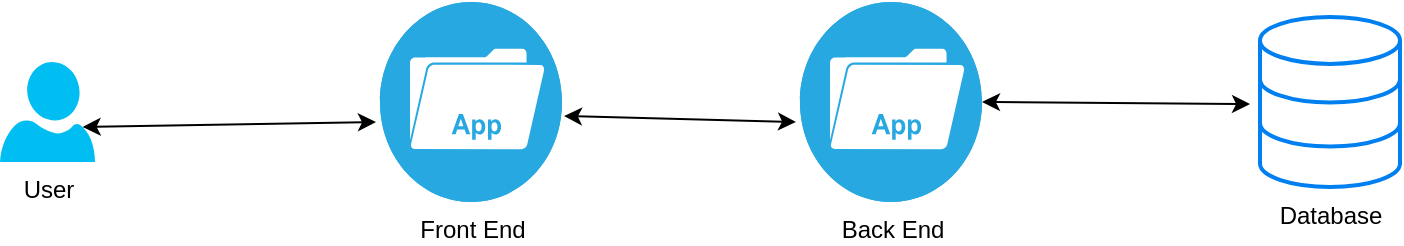 <mxfile version="14.3.0" type="github">
  <diagram id="CzaC1tTIqX8GQ-fHoQii" name="Page-1">
    <mxGraphModel dx="868" dy="451" grid="1" gridSize="10" guides="1" tooltips="1" connect="1" arrows="1" fold="1" page="1" pageScale="1" pageWidth="850" pageHeight="1100" math="0" shadow="0">
      <root>
        <mxCell id="0" />
        <mxCell id="1" parent="0" />
        <mxCell id="L6aboQJGT98tequVDPCX-1" value="User" style="verticalLabelPosition=bottom;html=1;verticalAlign=top;align=center;strokeColor=none;fillColor=#00BEF2;shape=mxgraph.azure.user;" parent="1" vertex="1">
          <mxGeometry x="100" y="240" width="47.5" height="50" as="geometry" />
        </mxCell>
        <mxCell id="L6aboQJGT98tequVDPCX-2" value="Front End" style="fillColor=#28A8E0;verticalLabelPosition=bottom;html=1;strokeColor=#ffffff;verticalAlign=top;align=center;points=[[0.145,0.145,0],[0.5,0,0],[0.855,0.145,0],[1,0.5,0],[0.855,0.855,0],[0.5,1,0],[0.145,0.855,0],[0,0.5,0]];pointerEvents=1;shape=mxgraph.cisco_safe.compositeIcon;bgIcon=ellipse;resIcon=mxgraph.cisco_safe.capability.application;" parent="1" vertex="1">
          <mxGeometry x="290" y="210" width="91" height="100" as="geometry" />
        </mxCell>
        <mxCell id="L6aboQJGT98tequVDPCX-3" value="Back End" style="fillColor=#28A8E0;verticalLabelPosition=bottom;html=1;strokeColor=#ffffff;verticalAlign=top;align=center;points=[[0.145,0.145,0],[0.5,0,0],[0.855,0.145,0],[1,0.5,0],[0.855,0.855,0],[0.5,1,0],[0.145,0.855,0],[0,0.5,0]];pointerEvents=1;shape=mxgraph.cisco_safe.compositeIcon;bgIcon=ellipse;resIcon=mxgraph.cisco_safe.capability.application;" parent="1" vertex="1">
          <mxGeometry x="500" y="210" width="91" height="100" as="geometry" />
        </mxCell>
        <mxCell id="L6aboQJGT98tequVDPCX-4" value="Database" style="html=1;verticalLabelPosition=bottom;align=center;labelBackgroundColor=#ffffff;verticalAlign=top;strokeWidth=2;strokeColor=#0080F0;shadow=0;dashed=0;shape=mxgraph.ios7.icons.data;" parent="1" vertex="1">
          <mxGeometry x="730" y="217.5" width="70" height="85" as="geometry" />
        </mxCell>
        <mxCell id="L6aboQJGT98tequVDPCX-5" value="" style="endArrow=classic;startArrow=classic;html=1;entryX=0.87;entryY=0.65;entryDx=0;entryDy=0;entryPerimeter=0;exitX=-0.022;exitY=0.6;exitDx=0;exitDy=0;exitPerimeter=0;" parent="1" source="L6aboQJGT98tequVDPCX-2" target="L6aboQJGT98tequVDPCX-1" edge="1">
          <mxGeometry width="50" height="50" relative="1" as="geometry">
            <mxPoint x="400" y="260" as="sourcePoint" />
            <mxPoint x="450" y="210" as="targetPoint" />
          </mxGeometry>
        </mxCell>
        <mxCell id="L6aboQJGT98tequVDPCX-7" value="" style="endArrow=classic;startArrow=classic;html=1;exitX=1.011;exitY=0.57;exitDx=0;exitDy=0;exitPerimeter=0;entryX=-0.022;entryY=0.6;entryDx=0;entryDy=0;entryPerimeter=0;" parent="1" source="L6aboQJGT98tequVDPCX-2" target="L6aboQJGT98tequVDPCX-3" edge="1">
          <mxGeometry width="50" height="50" relative="1" as="geometry">
            <mxPoint x="400" y="260" as="sourcePoint" />
            <mxPoint x="450" y="210" as="targetPoint" />
          </mxGeometry>
        </mxCell>
        <mxCell id="L6aboQJGT98tequVDPCX-8" value="" style="endArrow=classic;startArrow=classic;html=1;entryX=-0.071;entryY=0.512;entryDx=0;entryDy=0;entryPerimeter=0;exitX=1;exitY=0.5;exitDx=0;exitDy=0;exitPerimeter=0;" parent="1" source="L6aboQJGT98tequVDPCX-3" target="L6aboQJGT98tequVDPCX-4" edge="1">
          <mxGeometry width="50" height="50" relative="1" as="geometry">
            <mxPoint x="400" y="260" as="sourcePoint" />
            <mxPoint x="720" y="260" as="targetPoint" />
          </mxGeometry>
        </mxCell>
      </root>
    </mxGraphModel>
  </diagram>
</mxfile>
